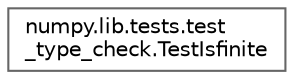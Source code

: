 digraph "Graphical Class Hierarchy"
{
 // LATEX_PDF_SIZE
  bgcolor="transparent";
  edge [fontname=Helvetica,fontsize=10,labelfontname=Helvetica,labelfontsize=10];
  node [fontname=Helvetica,fontsize=10,shape=box,height=0.2,width=0.4];
  rankdir="LR";
  Node0 [id="Node000000",label="numpy.lib.tests.test\l_type_check.TestIsfinite",height=0.2,width=0.4,color="grey40", fillcolor="white", style="filled",URL="$d6/de8/classnumpy_1_1lib_1_1tests_1_1test__type__check_1_1TestIsfinite.html",tooltip=" "];
}
